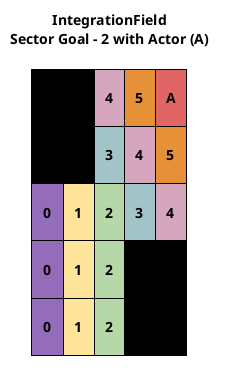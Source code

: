 @startuml int_field_sector_to_sector_2

title
IntegrationField
Sector Goal - 2 with Actor (A)

|<#000000>\n   X   \n|<#000000>\n   X   \n|<#d5a6bd>\n   4   \n|<#e69138>\n   5   \n|<#e06666>\n   A   \n|
|<#000000>\n   X   \n|<#000000>\n   X   \n|<#a2c4c9>\n   3   \n|<#d5a6bd>\n   4   \n|<#e69138>\n   5   \n|
|<#946cba>\n   0   \n|<#ffe599>\n   1   \n|<#b6d7a8>\n   2   \n|<#a2c4c9>\n   3   \n|<#d5a6bd>\n   4   \n|
|<#946cba>\n   0   \n|<#ffe599>\n   1   \n|<#b6d7a8>\n   2   \n|<#000000>\n   X   \n|<#000000>\n   X   \n|
|<#946cba>\n   0   \n|<#ffe599>\n   1   \n|<#b6d7a8>\n   2   \n|<#000000>\n   X   \n|<#000000>\n   X   \n|
end title
@enduml
